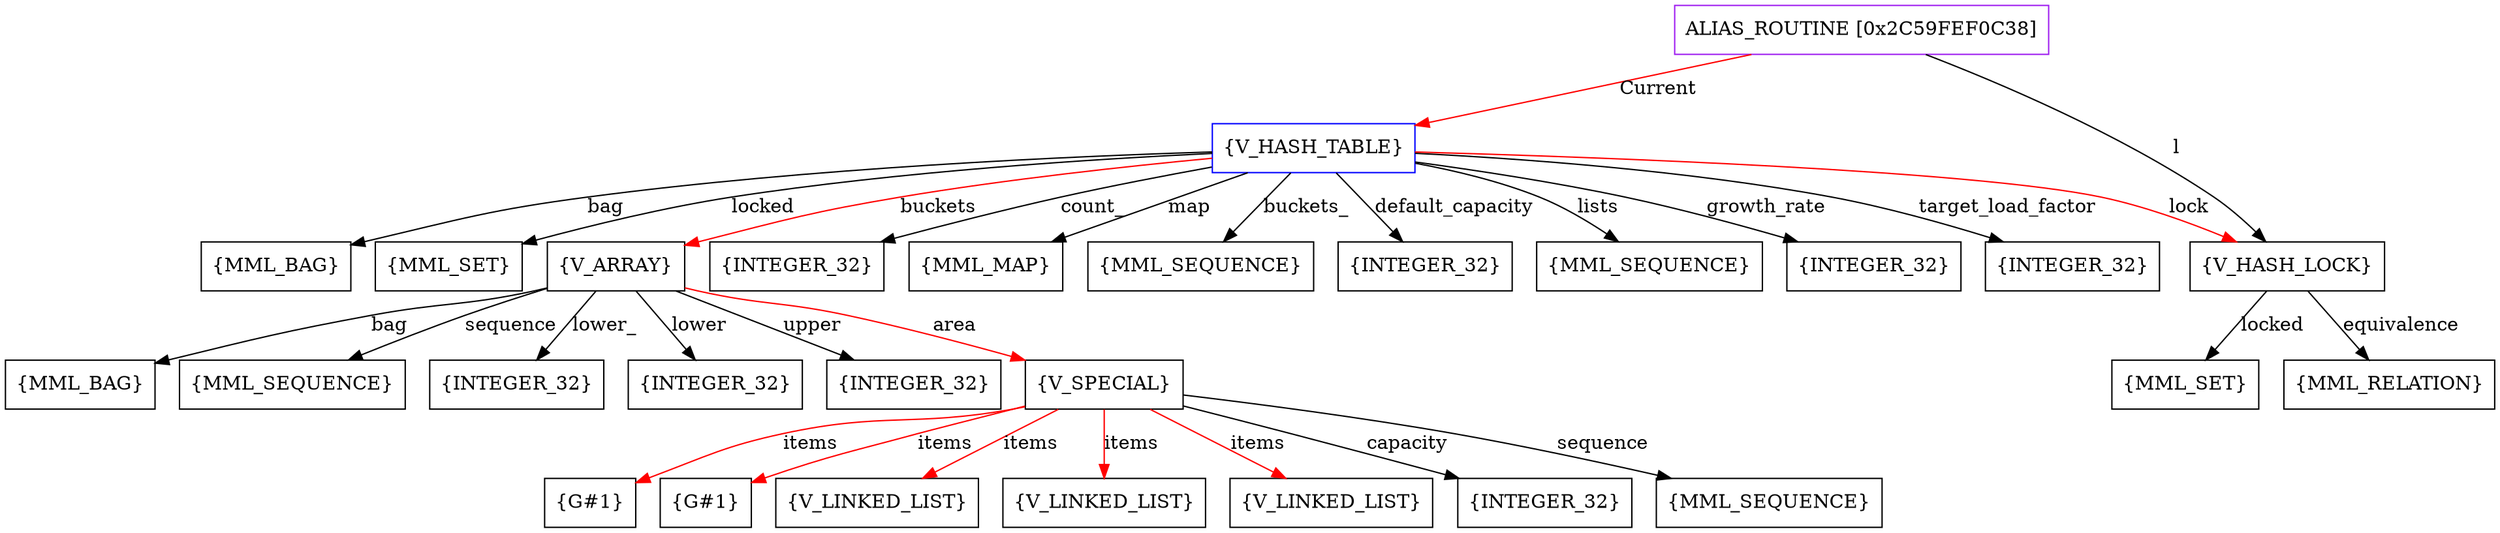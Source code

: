 digraph g {
	node [shape=box]
	b1[color=purple label=<ALIAS_ROUTINE [0x2C59FEF0C38]>]
	b2[color=blue label=<{V_HASH_TABLE}>]
	b3[label=<{INTEGER_32}>]
	b4[label=<{INTEGER_32}>]
	b5[label=<{INTEGER_32}>]
	b6[label=<{MML_BAG}>]
	b7[label=<{MML_SET}>]
	b8[label=<{V_ARRAY}>]
	b9[label=<{MML_BAG}>]
	b10[label=<{MML_SEQUENCE}>]
	b11[label=<{INTEGER_32}>]
	b12[label=<{INTEGER_32}>]
	b13[label=<{INTEGER_32}>]
	b14[label=<{V_SPECIAL}>]
	b15[label=<{G#1}>]
	b16[label=<{G#1}>]
	b17[label=<{V_LINKED_LIST}>]
	b18[label=<{V_LINKED_LIST}>]
	b19[label=<{V_LINKED_LIST}>]
	b20[label=<{INTEGER_32}>]
	b21[label=<{MML_SEQUENCE}>]
	b22[label=<{INTEGER_32}>]
	b23[label=<{MML_MAP}>]
	b24[label=<{MML_SEQUENCE}>]
	b25[label=<{V_HASH_LOCK}>]
	b26[label=<{MML_SET}>]
	b27[label=<{MML_RELATION}>]
	b28[label=<{MML_SEQUENCE}>]
	b1->b2[color=red label=<Current>]
	b2->b3[label=<default_capacity>]
	b2->b4[label=<growth_rate>]
	b2->b5[label=<target_load_factor>]
	b2->b6[label=<bag>]
	b2->b7[label=<locked>]
	b2->b8[color=red label=<buckets>]
	b8->b9[label=<bag>]
	b8->b10[label=<sequence>]
	b8->b11[label=<lower_>]
	b8->b12[label=<lower>]
	b8->b13[label=<upper>]
	b8->b14[color=red label=<area>]
	b14->b15[color=red label=<items>]
	b14->b16[color=red label=<items>]
	b14->b17[color=red label=<items>]
	b14->b18[color=red label=<items>]
	b14->b19[color=red label=<items>]
	b14->b20[label=<capacity>]
	b14->b21[label=<sequence>]
	b2->b22[label=<count_>]
	b2->b23[label=<map>]
	b2->b24[label=<buckets_>]
	b2->b25[color=red label=<lock>]
	b25->b26[label=<locked>]
	b25->b27[label=<equivalence>]
	b2->b28[label=<lists>]
	b1->b25[label=<l>]
}
